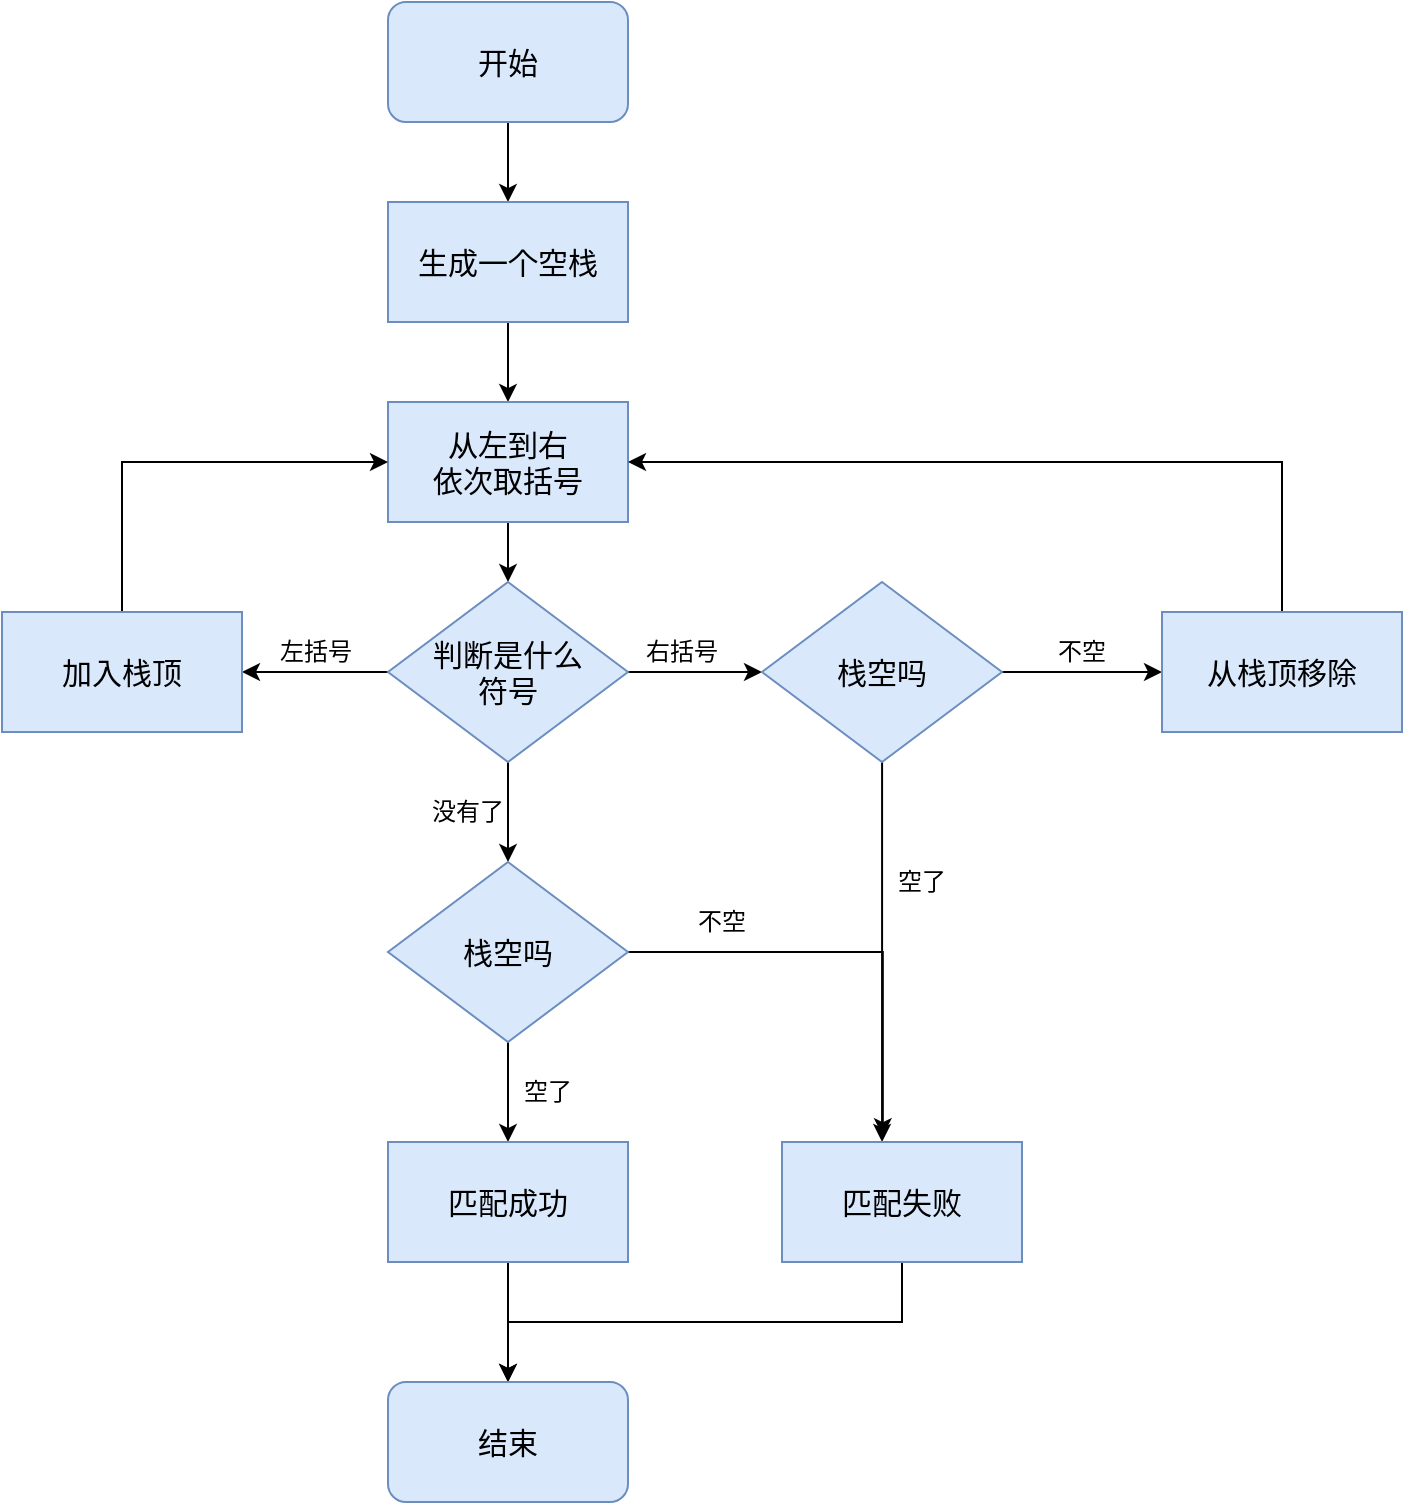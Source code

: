 <mxfile version="12.2.4" pages="1"><diagram id="RjW4PRs0s3YhhG78jTjS" name="Page-1"><mxGraphModel dx="623" dy="688" grid="1" gridSize="10" guides="1" tooltips="1" connect="1" arrows="1" fold="1" page="1" pageScale="1" pageWidth="827" pageHeight="1169" math="0" shadow="0"><root><mxCell id="0"/><mxCell id="1" parent="0"/><mxCell id="5" value="" style="edgeStyle=orthogonalEdgeStyle;rounded=0;orthogonalLoop=1;jettySize=auto;html=1;" parent="1" source="2" target="3" edge="1"><mxGeometry relative="1" as="geometry"/></mxCell><mxCell id="2" value="&lt;pre&gt;&lt;font style=&quot;font-size: 15px&quot;&gt;开始&lt;/font&gt;&lt;/pre&gt;" style="rounded=1;whiteSpace=wrap;html=1;glass=0;comic=0;shadow=0;fillColor=#dae8fc;strokeColor=#6c8ebf;" parent="1" vertex="1"><mxGeometry x="293" y="40" width="120" height="60" as="geometry"/></mxCell><mxCell id="7" value="" style="edgeStyle=orthogonalEdgeStyle;rounded=0;orthogonalLoop=1;jettySize=auto;html=1;" parent="1" source="3" target="6" edge="1"><mxGeometry relative="1" as="geometry"/></mxCell><mxCell id="3" value="&lt;font style=&quot;font-size: 15px&quot;&gt;生成一个空栈&lt;/font&gt;" style="rounded=0;whiteSpace=wrap;html=1;shadow=0;glass=0;comic=0;fillColor=#dae8fc;strokeColor=#6c8ebf;direction=west;" parent="1" vertex="1"><mxGeometry x="293" y="140" width="120" height="60" as="geometry"/></mxCell><mxCell id="9" value="" style="edgeStyle=orthogonalEdgeStyle;rounded=0;orthogonalLoop=1;jettySize=auto;html=1;" parent="1" source="6" target="8" edge="1"><mxGeometry relative="1" as="geometry"/></mxCell><mxCell id="6" value="&lt;font style=&quot;font-size: 15px&quot;&gt;从左到右&lt;br&gt;依次取括号&lt;br&gt;&lt;/font&gt;" style="rounded=0;whiteSpace=wrap;html=1;shadow=0;glass=0;comic=0;fillColor=#dae8fc;strokeColor=#6c8ebf;direction=west;" parent="1" vertex="1"><mxGeometry x="293" y="240" width="120" height="60" as="geometry"/></mxCell><mxCell id="11" value="" style="edgeStyle=orthogonalEdgeStyle;rounded=0;orthogonalLoop=1;jettySize=auto;html=1;" parent="1" source="8" target="10" edge="1"><mxGeometry relative="1" as="geometry"/></mxCell><mxCell id="16" value="" style="edgeStyle=orthogonalEdgeStyle;rounded=0;orthogonalLoop=1;jettySize=auto;html=1;" parent="1" source="8" edge="1"><mxGeometry relative="1" as="geometry"><mxPoint x="480" y="375" as="targetPoint"/></mxGeometry></mxCell><mxCell id="30" value="" style="edgeStyle=orthogonalEdgeStyle;rounded=0;orthogonalLoop=1;jettySize=auto;html=1;" parent="1" source="8" target="29" edge="1"><mxGeometry relative="1" as="geometry"/></mxCell><mxCell id="8" value="&lt;font style=&quot;font-size: 15px&quot;&gt;判断是什么&lt;br&gt;符号&lt;/font&gt;" style="rhombus;whiteSpace=wrap;html=1;shadow=0;glass=0;comic=0;fillColor=#dae8fc;strokeColor=#6c8ebf;" parent="1" vertex="1"><mxGeometry x="293" y="330" width="120" height="90" as="geometry"/></mxCell><mxCell id="13" value="" style="edgeStyle=orthogonalEdgeStyle;rounded=0;orthogonalLoop=1;jettySize=auto;html=1;entryX=1;entryY=0.5;entryDx=0;entryDy=0;" parent="1" source="10" target="6" edge="1"><mxGeometry relative="1" as="geometry"><mxPoint x="160" y="265" as="targetPoint"/><Array as="points"><mxPoint x="160" y="270"/></Array></mxGeometry></mxCell><mxCell id="10" value="&lt;font style=&quot;font-size: 15px&quot;&gt;加入栈顶&lt;br&gt;&lt;/font&gt;" style="rounded=0;whiteSpace=wrap;html=1;shadow=0;glass=0;comic=0;fillColor=#dae8fc;strokeColor=#6c8ebf;direction=west;" parent="1" vertex="1"><mxGeometry x="100" y="345" width="120" height="60" as="geometry"/></mxCell><mxCell id="15" value="左括号" style="text;html=1;strokeColor=none;fillColor=none;align=center;verticalAlign=middle;whiteSpace=wrap;rounded=0;shadow=0;glass=0;comic=0;" parent="1" vertex="1"><mxGeometry x="236.5" y="355" width="40" height="20" as="geometry"/></mxCell><mxCell id="17" value="右括号" style="text;html=1;strokeColor=none;fillColor=none;align=center;verticalAlign=middle;whiteSpace=wrap;rounded=0;shadow=0;glass=0;comic=0;" parent="1" vertex="1"><mxGeometry x="420" y="355" width="40" height="20" as="geometry"/></mxCell><mxCell id="21" value="" style="edgeStyle=orthogonalEdgeStyle;rounded=0;orthogonalLoop=1;jettySize=auto;html=1;" parent="1" source="18" edge="1"><mxGeometry relative="1" as="geometry"><mxPoint x="680" y="375" as="targetPoint"/></mxGeometry></mxCell><mxCell id="27" value="" style="edgeStyle=orthogonalEdgeStyle;rounded=0;orthogonalLoop=1;jettySize=auto;html=1;entryX=0.583;entryY=1;entryDx=0;entryDy=0;entryPerimeter=0;" parent="1" source="18" target="28" edge="1"><mxGeometry relative="1" as="geometry"><mxPoint x="540" y="500" as="targetPoint"/></mxGeometry></mxCell><mxCell id="18" value="&lt;span style=&quot;font-size: 15px&quot;&gt;栈空吗&lt;/span&gt;" style="rhombus;whiteSpace=wrap;html=1;shadow=0;glass=0;comic=0;fillColor=#dae8fc;strokeColor=#6c8ebf;" parent="1" vertex="1"><mxGeometry x="480" y="330" width="120" height="90" as="geometry"/></mxCell><mxCell id="19" value="不空" style="text;html=1;strokeColor=none;fillColor=none;align=center;verticalAlign=middle;whiteSpace=wrap;rounded=0;shadow=0;glass=0;comic=0;" parent="1" vertex="1"><mxGeometry x="620" y="355" width="40" height="20" as="geometry"/></mxCell><mxCell id="25" value="" style="edgeStyle=orthogonalEdgeStyle;rounded=0;orthogonalLoop=1;jettySize=auto;html=1;entryX=0;entryY=0.5;entryDx=0;entryDy=0;" parent="1" source="23" target="6" edge="1"><mxGeometry relative="1" as="geometry"><mxPoint x="740" y="265" as="targetPoint"/><Array as="points"><mxPoint x="740" y="270"/></Array></mxGeometry></mxCell><mxCell id="23" value="&lt;font style=&quot;font-size: 15px&quot;&gt;从栈顶移除&lt;br&gt;&lt;/font&gt;" style="rounded=0;whiteSpace=wrap;html=1;shadow=0;glass=0;comic=0;fillColor=#dae8fc;strokeColor=#6c8ebf;direction=west;" parent="1" vertex="1"><mxGeometry x="680" y="345" width="120" height="60" as="geometry"/></mxCell><mxCell id="45" value="" style="edgeStyle=orthogonalEdgeStyle;rounded=0;orthogonalLoop=1;jettySize=auto;html=1;entryX=0.5;entryY=0;entryDx=0;entryDy=0;" parent="1" source="28" target="42" edge="1"><mxGeometry relative="1" as="geometry"><mxPoint x="350" y="730" as="targetPoint"/><Array as="points"><mxPoint x="550" y="700"/><mxPoint x="353" y="700"/></Array></mxGeometry></mxCell><mxCell id="28" value="&lt;font style=&quot;font-size: 15px&quot;&gt;匹配失败&lt;br&gt;&lt;/font&gt;" style="rounded=0;whiteSpace=wrap;html=1;shadow=0;glass=0;comic=0;fillColor=#dae8fc;strokeColor=#6c8ebf;direction=west;" parent="1" vertex="1"><mxGeometry x="490" y="610" width="120" height="60" as="geometry"/></mxCell><mxCell id="36" value="" style="edgeStyle=orthogonalEdgeStyle;rounded=0;orthogonalLoop=1;jettySize=auto;html=1;entryX=0.58;entryY=1.049;entryDx=0;entryDy=0;entryPerimeter=0;" parent="1" source="29" target="28" edge="1"><mxGeometry relative="1" as="geometry"><mxPoint x="540" y="515" as="targetPoint"/></mxGeometry></mxCell><mxCell id="41" value="" style="edgeStyle=orthogonalEdgeStyle;rounded=0;orthogonalLoop=1;jettySize=auto;html=1;" parent="1" source="29" target="40" edge="1"><mxGeometry relative="1" as="geometry"/></mxCell><mxCell id="29" value="&lt;span style=&quot;font-size: 15px&quot;&gt;栈空吗&lt;/span&gt;" style="rhombus;whiteSpace=wrap;html=1;shadow=0;glass=0;comic=0;fillColor=#dae8fc;strokeColor=#6c8ebf;" parent="1" vertex="1"><mxGeometry x="293" y="470" width="120" height="90" as="geometry"/></mxCell><mxCell id="32" value="没有了" style="text;html=1;strokeColor=none;fillColor=none;align=center;verticalAlign=middle;whiteSpace=wrap;rounded=0;shadow=0;glass=0;comic=0;" parent="1" vertex="1"><mxGeometry x="313" y="435" width="40" height="20" as="geometry"/></mxCell><mxCell id="37" value="不空" style="text;html=1;strokeColor=none;fillColor=none;align=center;verticalAlign=middle;whiteSpace=wrap;rounded=0;shadow=0;glass=0;comic=0;" parent="1" vertex="1"><mxGeometry x="440" y="490" width="40" height="20" as="geometry"/></mxCell><mxCell id="38" value="空了" style="text;html=1;strokeColor=none;fillColor=none;align=center;verticalAlign=middle;whiteSpace=wrap;rounded=0;shadow=0;glass=0;comic=0;" parent="1" vertex="1"><mxGeometry x="540" y="470" width="40" height="20" as="geometry"/></mxCell><mxCell id="39" value="空了" style="text;html=1;strokeColor=none;fillColor=none;align=center;verticalAlign=middle;whiteSpace=wrap;rounded=0;shadow=0;glass=0;comic=0;" parent="1" vertex="1"><mxGeometry x="353" y="575" width="40" height="20" as="geometry"/></mxCell><mxCell id="43" value="" style="edgeStyle=orthogonalEdgeStyle;rounded=0;orthogonalLoop=1;jettySize=auto;html=1;" parent="1" source="40" target="42" edge="1"><mxGeometry relative="1" as="geometry"/></mxCell><mxCell id="40" value="&lt;font style=&quot;font-size: 15px&quot;&gt;匹配成功&lt;br&gt;&lt;/font&gt;" style="rounded=0;whiteSpace=wrap;html=1;shadow=0;glass=0;comic=0;fillColor=#dae8fc;strokeColor=#6c8ebf;direction=west;" parent="1" vertex="1"><mxGeometry x="293" y="610" width="120" height="60" as="geometry"/></mxCell><mxCell id="42" value="&lt;pre&gt;&lt;font style=&quot;font-size: 15px&quot;&gt;结束&lt;/font&gt;&lt;/pre&gt;" style="rounded=1;whiteSpace=wrap;html=1;glass=0;comic=0;shadow=0;fillColor=#dae8fc;strokeColor=#6c8ebf;" parent="1" vertex="1"><mxGeometry x="293" y="730" width="120" height="60" as="geometry"/></mxCell></root></mxGraphModel></diagram></mxfile>